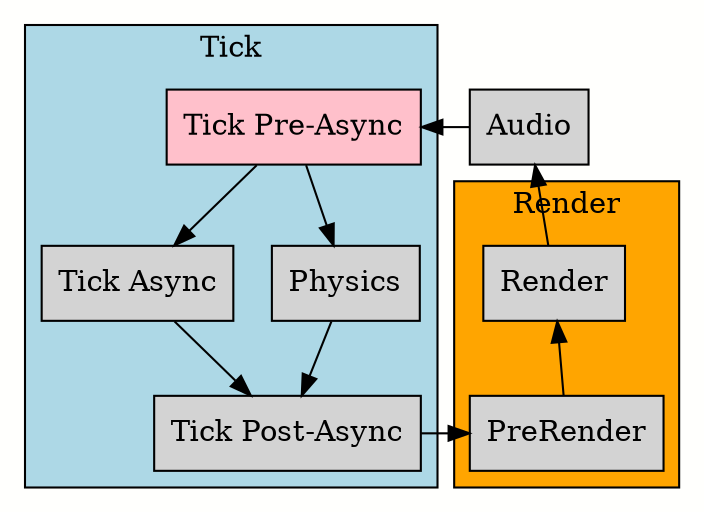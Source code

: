 digraph frame {
    bgcolor="#fffffd";
    node [shape=box style=filled];
    newrank = true;

    subgraph cluster_tick {
        label="Tick";
        bgcolor="lightblue";

        phys_pre [label="Tick Pre-Async" fillcolor="pink"]
        phys_during [label="Tick Async"];
        phys [label="Physics"];
        phys_post [label="Tick Post-Async"];
    }

    subgraph cluster_render {
        label="Render";
        bgcolor="orange";

        prerender [label="PreRender"];
        render [label="Render"];
    }

    audio [label="Audio"];

    phys_pre -> phys;
    phys_pre -> phys_during;
    phys_during -> phys_post;
    phys -> phys_post;
    phys_post -> prerender;
    prerender -> render;
    render -> audio;

    audio -> phys_pre;

    {rank = same; audio, phys_pre}
    {rank = same; prerender, phys_post}
    {rank = same; render, phys_during}
} 